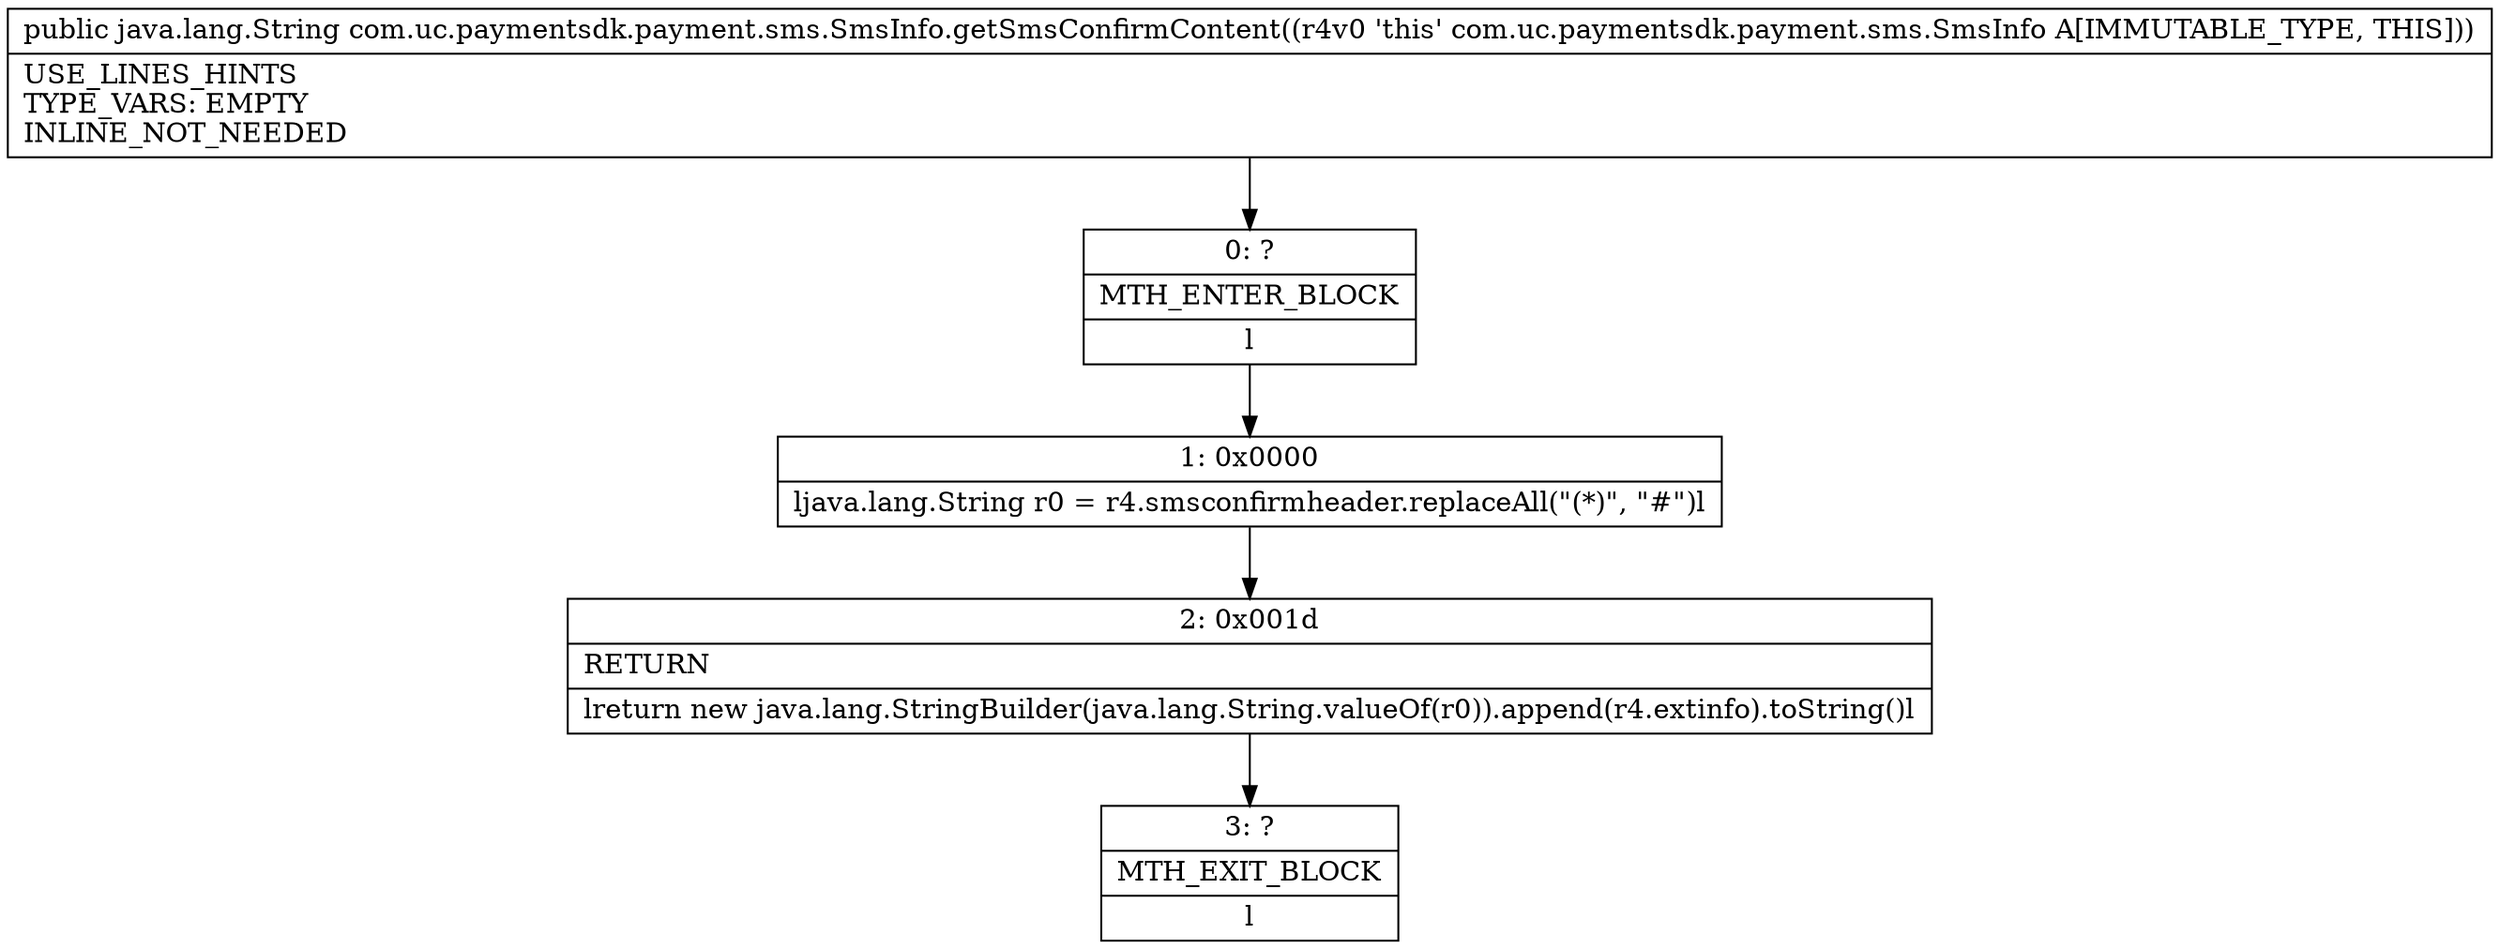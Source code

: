 digraph "CFG forcom.uc.paymentsdk.payment.sms.SmsInfo.getSmsConfirmContent()Ljava\/lang\/String;" {
Node_0 [shape=record,label="{0\:\ ?|MTH_ENTER_BLOCK\l|l}"];
Node_1 [shape=record,label="{1\:\ 0x0000|ljava.lang.String r0 = r4.smsconfirmheader.replaceAll(\"(*)\", \"#\")l}"];
Node_2 [shape=record,label="{2\:\ 0x001d|RETURN\l|lreturn new java.lang.StringBuilder(java.lang.String.valueOf(r0)).append(r4.extinfo).toString()l}"];
Node_3 [shape=record,label="{3\:\ ?|MTH_EXIT_BLOCK\l|l}"];
MethodNode[shape=record,label="{public java.lang.String com.uc.paymentsdk.payment.sms.SmsInfo.getSmsConfirmContent((r4v0 'this' com.uc.paymentsdk.payment.sms.SmsInfo A[IMMUTABLE_TYPE, THIS]))  | USE_LINES_HINTS\lTYPE_VARS: EMPTY\lINLINE_NOT_NEEDED\l}"];
MethodNode -> Node_0;
Node_0 -> Node_1;
Node_1 -> Node_2;
Node_2 -> Node_3;
}

